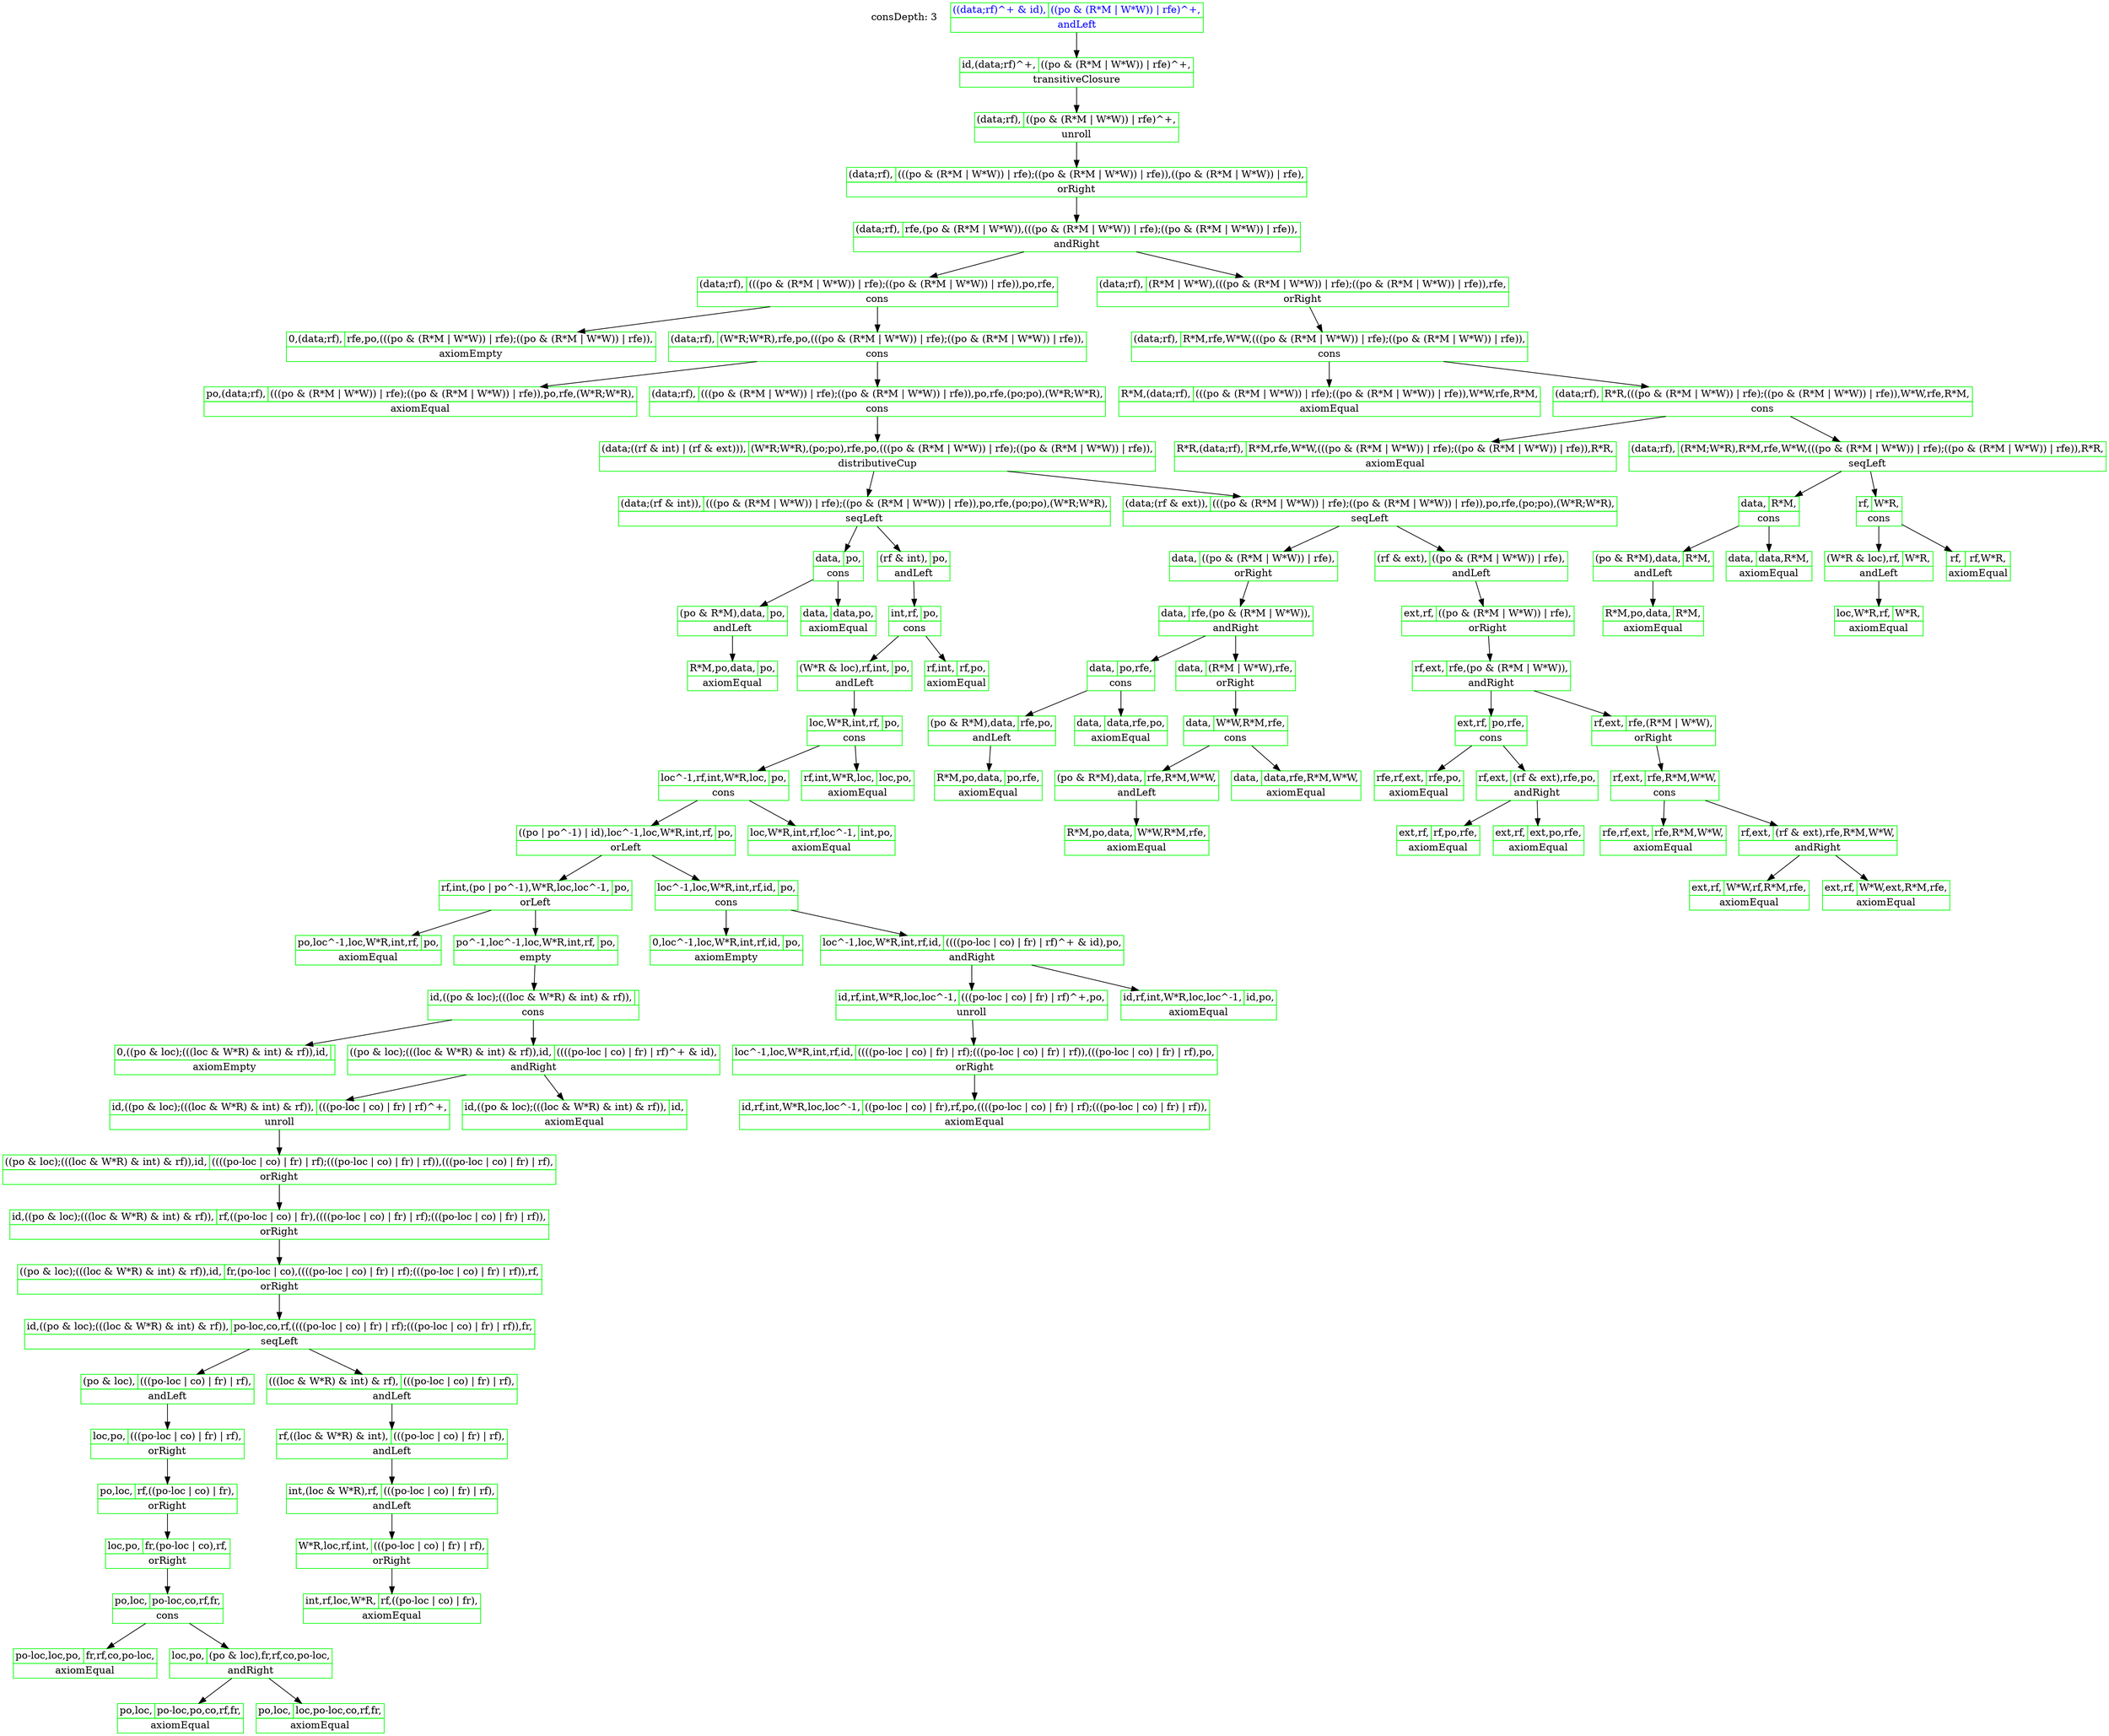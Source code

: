 digraph { 
concentrate=true
node [shape=plain];

"consDepth: 3";
"0x7f81b1f32cc8" [label=<<table border='0' cellborder='1' cellspacing='0'><tr><td>((data;rf)^+ &amp; id),</td><td>((po &amp; (R*M | W*W)) | rfe)^+,</td></tr><tr><td colspan='2'>andLeft</td></tr></table>>, color=green, fontcolor=blue]"0x7f81b5417998" [label=<<table border='0' cellborder='1' cellspacing='0'><tr><td>id,(data;rf)^+,</td><td>((po &amp; (R*M | W*W)) | rfe)^+,</td></tr><tr><td colspan='2'>transitiveClosure</td></tr></table>>, color=green, fontcolor=black]"0x7f81b5420748" [label=<<table border='0' cellborder='1' cellspacing='0'><tr><td>(data;rf),</td><td>((po &amp; (R*M | W*W)) | rfe)^+,</td></tr><tr><td colspan='2'>unroll</td></tr></table>>, color=green, fontcolor=black]"0x7f81b54207f8" [label=<<table border='0' cellborder='1' cellspacing='0'><tr><td>(data;rf),</td><td>(((po &amp; (R*M | W*W)) | rfe);((po &amp; (R*M | W*W)) | rfe)),((po &amp; (R*M | W*W)) | rfe),</td></tr><tr><td colspan='2'>orRight</td></tr></table>>, color=green, fontcolor=black]"0x7f81b541fdb8" [label=<<table border='0' cellborder='1' cellspacing='0'><tr><td>(data;rf),</td><td>rfe,(po &amp; (R*M | W*W)),(((po &amp; (R*M | W*W)) | rfe);((po &amp; (R*M | W*W)) | rfe)),</td></tr><tr><td colspan='2'>andRight</td></tr></table>>, color=green, fontcolor=black]"0x7f81b541fea8" [label=<<table border='0' cellborder='1' cellspacing='0'><tr><td>(data;rf),</td><td>(((po &amp; (R*M | W*W)) | rfe);((po &amp; (R*M | W*W)) | rfe)),po,rfe,</td></tr><tr><td colspan='2'>cons</td></tr></table>>, color=green, fontcolor=black]"0x7f81b56d4aa8" [label=<<table border='0' cellborder='1' cellspacing='0'><tr><td>0,(data;rf),</td><td>rfe,po,(((po &amp; (R*M | W*W)) | rfe);((po &amp; (R*M | W*W)) | rfe)),</td></tr><tr><td colspan='2'>axiomEmpty</td></tr></table>>, color=green, fontcolor=black]"0x7f81b541fea8" -> "0x7f81b56d4aa8";
"0x7f81b56ddf68" [label=<<table border='0' cellborder='1' cellspacing='0'><tr><td>(data;rf),</td><td>(W*R;W*R),rfe,po,(((po &amp; (R*M | W*W)) | rfe);((po &amp; (R*M | W*W)) | rfe)),</td></tr><tr><td colspan='2'>cons</td></tr></table>>, color=green, fontcolor=black]"0x7f81b572f0b8" [label=<<table border='0' cellborder='1' cellspacing='0'><tr><td>po,(data;rf),</td><td>(((po &amp; (R*M | W*W)) | rfe);((po &amp; (R*M | W*W)) | rfe)),po,rfe,(W*R;W*R),</td></tr><tr><td colspan='2'>axiomEqual</td></tr></table>>, color=green, fontcolor=black]"0x7f81b56ddf68" -> "0x7f81b572f0b8";
"0x7f81b5733088" [label=<<table border='0' cellborder='1' cellspacing='0'><tr><td>(data;rf),</td><td>(((po &amp; (R*M | W*W)) | rfe);((po &amp; (R*M | W*W)) | rfe)),po,rfe,(po;po),(W*R;W*R),</td></tr><tr><td colspan='2'>cons</td></tr></table>>, color=green, fontcolor=black]"0x7f81b573f078" [label=<<table border='0' cellborder='1' cellspacing='0'><tr><td>(data;((rf &amp; int) | (rf &amp; ext))),</td><td>(W*R;W*R),(po;po),rfe,po,(((po &amp; (R*M | W*W)) | rfe);((po &amp; (R*M | W*W)) | rfe)),</td></tr><tr><td colspan='2'>distributiveCup</td></tr></table>>, color=green, fontcolor=black]"0x7f81b573cbd8" [label=<<table border='0' cellborder='1' cellspacing='0'><tr><td>(data;(rf &amp; int)),</td><td>(((po &amp; (R*M | W*W)) | rfe);((po &amp; (R*M | W*W)) | rfe)),po,rfe,(po;po),(W*R;W*R),</td></tr><tr><td colspan='2'>seqLeft</td></tr></table>>, color=green, fontcolor=black]"0x7f81b5734db8" [label=<<table border='0' cellborder='1' cellspacing='0'><tr><td>data,</td><td>po,</td></tr><tr><td colspan='2'>cons</td></tr></table>>, color=green, fontcolor=black]"0x7f81b57371e8" [label=<<table border='0' cellborder='1' cellspacing='0'><tr><td>(po &amp; R*M),data,</td><td>po,</td></tr><tr><td colspan='2'>andLeft</td></tr></table>>, color=green, fontcolor=black]"0x7f81b5737558" [label=<<table border='0' cellborder='1' cellspacing='0'><tr><td>R*M,po,data,</td><td>po,</td></tr><tr><td colspan='2'>axiomEqual</td></tr></table>>, color=green, fontcolor=black]"0x7f81b57371e8" -> "0x7f81b5737558";
"0x7f81b5734db8" -> "0x7f81b57371e8";
"0x7f81b5737338" [label=<<table border='0' cellborder='1' cellspacing='0'><tr><td>data,</td><td>data,po,</td></tr><tr><td colspan='2'>axiomEqual</td></tr></table>>, color=green, fontcolor=black]"0x7f81b5734db8" -> "0x7f81b5737338";
"0x7f81b573cbd8" -> "0x7f81b5734db8";
"0x7f81b1f32c18" [label=<<table border='0' cellborder='1' cellspacing='0'><tr><td>(rf &amp; int),</td><td>po,</td></tr><tr><td colspan='2'>andLeft</td></tr></table>>, color=green, fontcolor=black]"0x7f81b2f91d08" [label=<<table border='0' cellborder='1' cellspacing='0'><tr><td>int,rf,</td><td>po,</td></tr><tr><td colspan='2'>cons</td></tr></table>>, color=green, fontcolor=black]"0x7f81b43fdec8" [label=<<table border='0' cellborder='1' cellspacing='0'><tr><td>(W*R &amp; loc),rf,int,</td><td>po,</td></tr><tr><td colspan='2'>andLeft</td></tr></table>>, color=green, fontcolor=black]"0x7f81b3dae178" [label=<<table border='0' cellborder='1' cellspacing='0'><tr><td>loc,W*R,int,rf,</td><td>po,</td></tr><tr><td colspan='2'>cons</td></tr></table>>, color=green, fontcolor=black]"0x7f81b4754698" [label=<<table border='0' cellborder='1' cellspacing='0'><tr><td>loc^-1,rf,int,W*R,loc,</td><td>po,</td></tr><tr><td colspan='2'>cons</td></tr></table>>, color=green, fontcolor=black]"0x7f81b4965d48" [label=<<table border='0' cellborder='1' cellspacing='0'><tr><td>((po | po^-1) | id),loc^-1,loc,W*R,int,rf,</td><td>po,</td></tr><tr><td colspan='2'>orLeft</td></tr></table>>, color=green, fontcolor=black]"0x7f81b4964ed8" [label=<<table border='0' cellborder='1' cellspacing='0'><tr><td>rf,int,(po | po^-1),W*R,loc,loc^-1,</td><td>po,</td></tr><tr><td colspan='2'>orLeft</td></tr></table>>, color=green, fontcolor=black]"0x7f81b491cf38" [label=<<table border='0' cellborder='1' cellspacing='0'><tr><td>po,loc^-1,loc,W*R,int,rf,</td><td>po,</td></tr><tr><td colspan='2'>axiomEqual</td></tr></table>>, color=green, fontcolor=black]"0x7f81b4964ed8" -> "0x7f81b491cf38";
"0x7f81b49655e8" [label=<<table border='0' cellborder='1' cellspacing='0'><tr><td>po^-1,loc^-1,loc,W*R,int,rf,</td><td>po,</td></tr><tr><td colspan='2'>empty</td></tr></table>>, color=green, fontcolor=black]"0x7f81b4984668" [label=<<table border='0' cellborder='1' cellspacing='0'><tr><td>id,((po &amp; loc);(((loc &amp; W*R) &amp; int) &amp; rf)),</td><td></td></tr><tr><td colspan='2'>cons</td></tr></table>>, color=green, fontcolor=black]"0x7f81b4997cf8" [label=<<table border='0' cellborder='1' cellspacing='0'><tr><td>0,((po &amp; loc);(((loc &amp; W*R) &amp; int) &amp; rf)),id,</td><td></td></tr><tr><td colspan='2'>axiomEmpty</td></tr></table>>, color=green, fontcolor=black]"0x7f81b4984668" -> "0x7f81b4997cf8";
"0x7f81b498f478" [label=<<table border='0' cellborder='1' cellspacing='0'><tr><td>((po &amp; loc);(((loc &amp; W*R) &amp; int) &amp; rf)),id,</td><td>((((po-loc | co) | fr) | rf)^+ &amp; id),</td></tr><tr><td colspan='2'>andRight</td></tr></table>>, color=green, fontcolor=black]"0x7f81b4993308" [label=<<table border='0' cellborder='1' cellspacing='0'><tr><td>id,((po &amp; loc);(((loc &amp; W*R) &amp; int) &amp; rf)),</td><td>(((po-loc | co) | fr) | rf)^+,</td></tr><tr><td colspan='2'>unroll</td></tr></table>>, color=green, fontcolor=black]"0x7f81b4997a48" [label=<<table border='0' cellborder='1' cellspacing='0'><tr><td>((po &amp; loc);(((loc &amp; W*R) &amp; int) &amp; rf)),id,</td><td>((((po-loc | co) | fr) | rf);(((po-loc | co) | fr) | rf)),(((po-loc | co) | fr) | rf),</td></tr><tr><td colspan='2'>orRight</td></tr></table>>, color=green, fontcolor=black]"0x7f81b4998608" [label=<<table border='0' cellborder='1' cellspacing='0'><tr><td>id,((po &amp; loc);(((loc &amp; W*R) &amp; int) &amp; rf)),</td><td>rf,((po-loc | co) | fr),((((po-loc | co) | fr) | rf);(((po-loc | co) | fr) | rf)),</td></tr><tr><td colspan='2'>orRight</td></tr></table>>, color=green, fontcolor=black]"0x7f81b49989c8" [label=<<table border='0' cellborder='1' cellspacing='0'><tr><td>((po &amp; loc);(((loc &amp; W*R) &amp; int) &amp; rf)),id,</td><td>fr,(po-loc | co),((((po-loc | co) | fr) | rf);(((po-loc | co) | fr) | rf)),rf,</td></tr><tr><td colspan='2'>orRight</td></tr></table>>, color=green, fontcolor=black]"0x7f81b4998cc8" [label=<<table border='0' cellborder='1' cellspacing='0'><tr><td>id,((po &amp; loc);(((loc &amp; W*R) &amp; int) &amp; rf)),</td><td>po-loc,co,rf,((((po-loc | co) | fr) | rf);(((po-loc | co) | fr) | rf)),fr,</td></tr><tr><td colspan='2'>seqLeft</td></tr></table>>, color=green, fontcolor=black]"0x7f81b4998dd8" [label=<<table border='0' cellborder='1' cellspacing='0'><tr><td>(po &amp; loc),</td><td>(((po-loc | co) | fr) | rf),</td></tr><tr><td colspan='2'>andLeft</td></tr></table>>, color=green, fontcolor=black]"0x7f81b4999298" [label=<<table border='0' cellborder='1' cellspacing='0'><tr><td>loc,po,</td><td>(((po-loc | co) | fr) | rf),</td></tr><tr><td colspan='2'>orRight</td></tr></table>>, color=green, fontcolor=black]"0x7f81b4999748" [label=<<table border='0' cellborder='1' cellspacing='0'><tr><td>po,loc,</td><td>rf,((po-loc | co) | fr),</td></tr><tr><td colspan='2'>orRight</td></tr></table>>, color=green, fontcolor=black]"0x7f81b4999918" [label=<<table border='0' cellborder='1' cellspacing='0'><tr><td>loc,po,</td><td>fr,(po-loc | co),rf,</td></tr><tr><td colspan='2'>orRight</td></tr></table>>, color=green, fontcolor=black]"0x7f81b4999ad8" [label=<<table border='0' cellborder='1' cellspacing='0'><tr><td>po,loc,</td><td>po-loc,co,rf,fr,</td></tr><tr><td colspan='2'>cons</td></tr></table>>, color=green, fontcolor=black]"0x7f81b499c328" [label=<<table border='0' cellborder='1' cellspacing='0'><tr><td>po-loc,loc,po,</td><td>fr,rf,co,po-loc,</td></tr><tr><td colspan='2'>axiomEqual</td></tr></table>>, color=green, fontcolor=black]"0x7f81b4999ad8" -> "0x7f81b499c328";
"0x7f81b499bc88" [label=<<table border='0' cellborder='1' cellspacing='0'><tr><td>loc,po,</td><td>(po &amp; loc),fr,rf,co,po-loc,</td></tr><tr><td colspan='2'>andRight</td></tr></table>>, color=green, fontcolor=black]"0x7f81b499be18" [label=<<table border='0' cellborder='1' cellspacing='0'><tr><td>po,loc,</td><td>po-loc,po,co,rf,fr,</td></tr><tr><td colspan='2'>axiomEqual</td></tr></table>>, color=green, fontcolor=black]"0x7f81b499bc88" -> "0x7f81b499be18";
"0x7f81b499c748" [label=<<table border='0' cellborder='1' cellspacing='0'><tr><td>po,loc,</td><td>loc,po-loc,co,rf,fr,</td></tr><tr><td colspan='2'>axiomEqual</td></tr></table>>, color=green, fontcolor=black]"0x7f81b499bc88" -> "0x7f81b499c748";
"0x7f81b4999ad8" -> "0x7f81b499bc88";
"0x7f81b4999918" -> "0x7f81b4999ad8";
"0x7f81b4999748" -> "0x7f81b4999918";
"0x7f81b4999298" -> "0x7f81b4999748";
"0x7f81b4998dd8" -> "0x7f81b4999298";
"0x7f81b4998cc8" -> "0x7f81b4998dd8";
"0x7f81b4998f98" [label=<<table border='0' cellborder='1' cellspacing='0'><tr><td>(((loc &amp; W*R) &amp; int) &amp; rf),</td><td>(((po-loc | co) | fr) | rf),</td></tr><tr><td colspan='2'>andLeft</td></tr></table>>, color=green, fontcolor=black]"0x7f81b499d0f8" [label=<<table border='0' cellborder='1' cellspacing='0'><tr><td>rf,((loc &amp; W*R) &amp; int),</td><td>(((po-loc | co) | fr) | rf),</td></tr><tr><td colspan='2'>andLeft</td></tr></table>>, color=green, fontcolor=black]"0x7f81b499d218" [label=<<table border='0' cellborder='1' cellspacing='0'><tr><td>int,(loc &amp; W*R),rf,</td><td>(((po-loc | co) | fr) | rf),</td></tr><tr><td colspan='2'>andLeft</td></tr></table>>, color=green, fontcolor=black]"0x7f81b499d3a8" [label=<<table border='0' cellborder='1' cellspacing='0'><tr><td>W*R,loc,rf,int,</td><td>(((po-loc | co) | fr) | rf),</td></tr><tr><td colspan='2'>orRight</td></tr></table>>, color=green, fontcolor=black]"0x7f81b499d598" [label=<<table border='0' cellborder='1' cellspacing='0'><tr><td>int,rf,loc,W*R,</td><td>rf,((po-loc | co) | fr),</td></tr><tr><td colspan='2'>axiomEqual</td></tr></table>>, color=green, fontcolor=black]"0x7f81b499d3a8" -> "0x7f81b499d598";
"0x7f81b499d218" -> "0x7f81b499d3a8";
"0x7f81b499d0f8" -> "0x7f81b499d218";
"0x7f81b4998f98" -> "0x7f81b499d0f8";
"0x7f81b4998cc8" -> "0x7f81b4998f98";
"0x7f81b49989c8" -> "0x7f81b4998cc8";
"0x7f81b4998608" -> "0x7f81b49989c8";
"0x7f81b4997a48" -> "0x7f81b4998608";
"0x7f81b4993308" -> "0x7f81b4997a48";
"0x7f81b498f478" -> "0x7f81b4993308";
"0x7f81b4997998" [label=<<table border='0' cellborder='1' cellspacing='0'><tr><td>id,((po &amp; loc);(((loc &amp; W*R) &amp; int) &amp; rf)),</td><td>id,</td></tr><tr><td colspan='2'>axiomEqual</td></tr></table>>, color=green, fontcolor=black]"0x7f81b498f478" -> "0x7f81b4997998";
"0x7f81b4984668" -> "0x7f81b498f478";
"0x7f81b49655e8" -> "0x7f81b4984668";
"0x7f81b4964ed8" -> "0x7f81b49655e8";
"0x7f81b4965d48" -> "0x7f81b4964ed8";
"0x7f81b29e8f38" [label=<<table border='0' cellborder='1' cellspacing='0'><tr><td>loc^-1,loc,W*R,int,rf,id,</td><td>po,</td></tr><tr><td colspan='2'>cons</td></tr></table>>, color=green, fontcolor=black]"0x7f81b29e7ab8" [label=<<table border='0' cellborder='1' cellspacing='0'><tr><td>0,loc^-1,loc,W*R,int,rf,id,</td><td>po,</td></tr><tr><td colspan='2'>axiomEmpty</td></tr></table>>, color=green, fontcolor=black]"0x7f81b29e8f38" -> "0x7f81b29e7ab8";
"0x7f81b29e9518" [label=<<table border='0' cellborder='1' cellspacing='0'><tr><td>loc^-1,loc,W*R,int,rf,id,</td><td>((((po-loc | co) | fr) | rf)^+ &amp; id),po,</td></tr><tr><td colspan='2'>andRight</td></tr></table>>, color=green, fontcolor=black]"0x7f81b29e9cf8" [label=<<table border='0' cellborder='1' cellspacing='0'><tr><td>id,rf,int,W*R,loc,loc^-1,</td><td>(((po-loc | co) | fr) | rf)^+,po,</td></tr><tr><td colspan='2'>unroll</td></tr></table>>, color=green, fontcolor=black]"0x7f81b29ea198" [label=<<table border='0' cellborder='1' cellspacing='0'><tr><td>loc^-1,loc,W*R,int,rf,id,</td><td>((((po-loc | co) | fr) | rf);(((po-loc | co) | fr) | rf)),(((po-loc | co) | fr) | rf),po,</td></tr><tr><td colspan='2'>orRight</td></tr></table>>, color=green, fontcolor=black]"0x7f81b29ea2f8" [label=<<table border='0' cellborder='1' cellspacing='0'><tr><td>id,rf,int,W*R,loc,loc^-1,</td><td>((po-loc | co) | fr),rf,po,((((po-loc | co) | fr) | rf);(((po-loc | co) | fr) | rf)),</td></tr><tr><td colspan='2'>axiomEqual</td></tr></table>>, color=green, fontcolor=black]"0x7f81b29ea198" -> "0x7f81b29ea2f8";
"0x7f81b29e9cf8" -> "0x7f81b29ea198";
"0x7f81b29e9518" -> "0x7f81b29e9cf8";
"0x7f81b29e9e68" [label=<<table border='0' cellborder='1' cellspacing='0'><tr><td>id,rf,int,W*R,loc,loc^-1,</td><td>id,po,</td></tr><tr><td colspan='2'>axiomEqual</td></tr></table>>, color=green, fontcolor=black]"0x7f81b29e9518" -> "0x7f81b29e9e68";
"0x7f81b29e8f38" -> "0x7f81b29e9518";
"0x7f81b4965d48" -> "0x7f81b29e8f38";
"0x7f81b4754698" -> "0x7f81b4965d48";
"0x7f81b493eb58" [label=<<table border='0' cellborder='1' cellspacing='0'><tr><td>loc,W*R,int,rf,loc^-1,</td><td>int,po,</td></tr><tr><td colspan='2'>axiomEqual</td></tr></table>>, color=green, fontcolor=black]"0x7f81b4754698" -> "0x7f81b493eb58";
"0x7f81b3dae178" -> "0x7f81b4754698";
"0x7f81b476d878" [label=<<table border='0' cellborder='1' cellspacing='0'><tr><td>rf,int,W*R,loc,</td><td>loc,po,</td></tr><tr><td colspan='2'>axiomEqual</td></tr></table>>, color=green, fontcolor=black]"0x7f81b3dae178" -> "0x7f81b476d878";
"0x7f81b43fdec8" -> "0x7f81b3dae178";
"0x7f81b2f91d08" -> "0x7f81b43fdec8";
"0x7f81b43f8608" [label=<<table border='0' cellborder='1' cellspacing='0'><tr><td>rf,int,</td><td>rf,po,</td></tr><tr><td colspan='2'>axiomEqual</td></tr></table>>, color=green, fontcolor=black]"0x7f81b2f91d08" -> "0x7f81b43f8608";
"0x7f81b1f32c18" -> "0x7f81b2f91d08";
"0x7f81b573cbd8" -> "0x7f81b1f32c18";
"0x7f81b573f078" -> "0x7f81b573cbd8";
"0x7f81b5741308" [label=<<table border='0' cellborder='1' cellspacing='0'><tr><td>(data;(rf &amp; ext)),</td><td>(((po &amp; (R*M | W*W)) | rfe);((po &amp; (R*M | W*W)) | rfe)),po,rfe,(po;po),(W*R;W*R),</td></tr><tr><td colspan='2'>seqLeft</td></tr></table>>, color=green, fontcolor=black]"0x7f81b483a2b8" [label=<<table border='0' cellborder='1' cellspacing='0'><tr><td>data,</td><td>((po &amp; (R*M | W*W)) | rfe),</td></tr><tr><td colspan='2'>orRight</td></tr></table>>, color=green, fontcolor=black]"0x7f81b4839a48" [label=<<table border='0' cellborder='1' cellspacing='0'><tr><td>data,</td><td>rfe,(po &amp; (R*M | W*W)),</td></tr><tr><td colspan='2'>andRight</td></tr></table>>, color=green, fontcolor=black]"0x7f81b4839e98" [label=<<table border='0' cellborder='1' cellspacing='0'><tr><td>data,</td><td>po,rfe,</td></tr><tr><td colspan='2'>cons</td></tr></table>>, color=green, fontcolor=black]"0x7f81b483ada8" [label=<<table border='0' cellborder='1' cellspacing='0'><tr><td>(po &amp; R*M),data,</td><td>rfe,po,</td></tr><tr><td colspan='2'>andLeft</td></tr></table>>, color=green, fontcolor=black]"0x7f81b483b588" [label=<<table border='0' cellborder='1' cellspacing='0'><tr><td>R*M,po,data,</td><td>po,rfe,</td></tr><tr><td colspan='2'>axiomEqual</td></tr></table>>, color=green, fontcolor=black]"0x7f81b483ada8" -> "0x7f81b483b588";
"0x7f81b4839e98" -> "0x7f81b483ada8";
"0x7f81b483b348" [label=<<table border='0' cellborder='1' cellspacing='0'><tr><td>data,</td><td>data,rfe,po,</td></tr><tr><td colspan='2'>axiomEqual</td></tr></table>>, color=green, fontcolor=black]"0x7f81b4839e98" -> "0x7f81b483b348";
"0x7f81b4839a48" -> "0x7f81b4839e98";
"0x7f81b4839f88" [label=<<table border='0' cellborder='1' cellspacing='0'><tr><td>data,</td><td>(R*M | W*W),rfe,</td></tr><tr><td colspan='2'>orRight</td></tr></table>>, color=green, fontcolor=black]"0x7f81b483a0f8" [label=<<table border='0' cellborder='1' cellspacing='0'><tr><td>data,</td><td>W*W,R*M,rfe,</td></tr><tr><td colspan='2'>cons</td></tr></table>>, color=green, fontcolor=black]"0x7f81b483a6c8" [label=<<table border='0' cellborder='1' cellspacing='0'><tr><td>(po &amp; R*M),data,</td><td>rfe,R*M,W*W,</td></tr><tr><td colspan='2'>andLeft</td></tr></table>>, color=green, fontcolor=black]"0x7f81b483aaa8" [label=<<table border='0' cellborder='1' cellspacing='0'><tr><td>R*M,po,data,</td><td>W*W,R*M,rfe,</td></tr><tr><td colspan='2'>axiomEqual</td></tr></table>>, color=green, fontcolor=black]"0x7f81b483a6c8" -> "0x7f81b483aaa8";
"0x7f81b483a0f8" -> "0x7f81b483a6c8";
"0x7f81b483a868" [label=<<table border='0' cellborder='1' cellspacing='0'><tr><td>data,</td><td>data,rfe,R*M,W*W,</td></tr><tr><td colspan='2'>axiomEqual</td></tr></table>>, color=green, fontcolor=black]"0x7f81b483a0f8" -> "0x7f81b483a868";
"0x7f81b4839f88" -> "0x7f81b483a0f8";
"0x7f81b4839a48" -> "0x7f81b4839f88";
"0x7f81b483a2b8" -> "0x7f81b4839a48";
"0x7f81b5741308" -> "0x7f81b483a2b8";
"0x7f81b500a5f8" [label=<<table border='0' cellborder='1' cellspacing='0'><tr><td>(rf &amp; ext),</td><td>((po &amp; (R*M | W*W)) | rfe),</td></tr><tr><td colspan='2'>andLeft</td></tr></table>>, color=green, fontcolor=black]"0x7f81b49faf78" [label=<<table border='0' cellborder='1' cellspacing='0'><tr><td>ext,rf,</td><td>((po &amp; (R*M | W*W)) | rfe),</td></tr><tr><td colspan='2'>orRight</td></tr></table>>, color=green, fontcolor=black]"0x7f81b50084d8" [label=<<table border='0' cellborder='1' cellspacing='0'><tr><td>rf,ext,</td><td>rfe,(po &amp; (R*M | W*W)),</td></tr><tr><td colspan='2'>andRight</td></tr></table>>, color=green, fontcolor=black]"0x7f81b5008638" [label=<<table border='0' cellborder='1' cellspacing='0'><tr><td>ext,rf,</td><td>po,rfe,</td></tr><tr><td colspan='2'>cons</td></tr></table>>, color=green, fontcolor=black]"0x7f81b500a4e8" [label=<<table border='0' cellborder='1' cellspacing='0'><tr><td>rfe,rf,ext,</td><td>rfe,po,</td></tr><tr><td colspan='2'>axiomEqual</td></tr></table>>, color=green, fontcolor=black]"0x7f81b5008638" -> "0x7f81b500a4e8";
"0x7f81b500a178" [label=<<table border='0' cellborder='1' cellspacing='0'><tr><td>rf,ext,</td><td>(rf &amp; ext),rfe,po,</td></tr><tr><td colspan='2'>andRight</td></tr></table>>, color=green, fontcolor=black]"0x7f81b500a228" [label=<<table border='0' cellborder='1' cellspacing='0'><tr><td>ext,rf,</td><td>rf,po,rfe,</td></tr><tr><td colspan='2'>axiomEqual</td></tr></table>>, color=green, fontcolor=black]"0x7f81b500a178" -> "0x7f81b500a228";
"0x7f81b500a7d8" [label=<<table border='0' cellborder='1' cellspacing='0'><tr><td>ext,rf,</td><td>ext,po,rfe,</td></tr><tr><td colspan='2'>axiomEqual</td></tr></table>>, color=green, fontcolor=black]"0x7f81b500a178" -> "0x7f81b500a7d8";
"0x7f81b5008638" -> "0x7f81b500a178";
"0x7f81b50084d8" -> "0x7f81b5008638";
"0x7f81b48792d8" [label=<<table border='0' cellborder='1' cellspacing='0'><tr><td>rf,ext,</td><td>rfe,(R*M | W*W),</td></tr><tr><td colspan='2'>orRight</td></tr></table>>, color=green, fontcolor=black]"0x7f81b486b468" [label=<<table border='0' cellborder='1' cellspacing='0'><tr><td>rf,ext,</td><td>rfe,R*M,W*W,</td></tr><tr><td colspan='2'>cons</td></tr></table>>, color=green, fontcolor=black]"0x7f81b486b178" [label=<<table border='0' cellborder='1' cellspacing='0'><tr><td>rfe,rf,ext,</td><td>rfe,R*M,W*W,</td></tr><tr><td colspan='2'>axiomEqual</td></tr></table>>, color=green, fontcolor=black]"0x7f81b486b468" -> "0x7f81b486b178";
"0x7f81b486b228" [label=<<table border='0' cellborder='1' cellspacing='0'><tr><td>rf,ext,</td><td>(rf &amp; ext),rfe,R*M,W*W,</td></tr><tr><td colspan='2'>andRight</td></tr></table>>, color=green, fontcolor=black]"0x7f81b486b3b8" [label=<<table border='0' cellborder='1' cellspacing='0'><tr><td>ext,rf,</td><td>W*W,rf,R*M,rfe,</td></tr><tr><td colspan='2'>axiomEqual</td></tr></table>>, color=green, fontcolor=black]"0x7f81b486b228" -> "0x7f81b486b3b8";
"0x7f81b486b7f8" [label=<<table border='0' cellborder='1' cellspacing='0'><tr><td>ext,rf,</td><td>W*W,ext,R*M,rfe,</td></tr><tr><td colspan='2'>axiomEqual</td></tr></table>>, color=green, fontcolor=black]"0x7f81b486b228" -> "0x7f81b486b7f8";
"0x7f81b486b468" -> "0x7f81b486b228";
"0x7f81b48792d8" -> "0x7f81b486b468";
"0x7f81b50084d8" -> "0x7f81b48792d8";
"0x7f81b49faf78" -> "0x7f81b50084d8";
"0x7f81b500a5f8" -> "0x7f81b49faf78";
"0x7f81b5741308" -> "0x7f81b500a5f8";
"0x7f81b573f078" -> "0x7f81b5741308";
"0x7f81b5733088" -> "0x7f81b573f078";
"0x7f81b56ddf68" -> "0x7f81b5733088";
"0x7f81b541fea8" -> "0x7f81b56ddf68";
"0x7f81b541fdb8" -> "0x7f81b541fea8";
"0x7f81b54209e8" [label=<<table border='0' cellborder='1' cellspacing='0'><tr><td>(data;rf),</td><td>(R*M | W*W),(((po &amp; (R*M | W*W)) | rfe);((po &amp; (R*M | W*W)) | rfe)),rfe,</td></tr><tr><td colspan='2'>orRight</td></tr></table>>, color=green, fontcolor=black]"0x7f81b5420928" [label=<<table border='0' cellborder='1' cellspacing='0'><tr><td>(data;rf),</td><td>R*M,rfe,W*W,(((po &amp; (R*M | W*W)) | rfe);((po &amp; (R*M | W*W)) | rfe)),</td></tr><tr><td colspan='2'>cons</td></tr></table>>, color=green, fontcolor=black]"0x7f81b5589ef8" [label=<<table border='0' cellborder='1' cellspacing='0'><tr><td>R*M,(data;rf),</td><td>(((po &amp; (R*M | W*W)) | rfe);((po &amp; (R*M | W*W)) | rfe)),W*W,rfe,R*M,</td></tr><tr><td colspan='2'>axiomEqual</td></tr></table>>, color=green, fontcolor=black]"0x7f81b5420928" -> "0x7f81b5589ef8";
"0x7f81b5597f28" [label=<<table border='0' cellborder='1' cellspacing='0'><tr><td>(data;rf),</td><td>R*R,(((po &amp; (R*M | W*W)) | rfe);((po &amp; (R*M | W*W)) | rfe)),W*W,rfe,R*M,</td></tr><tr><td colspan='2'>cons</td></tr></table>>, color=green, fontcolor=black]"0x7f81b55c4478" [label=<<table border='0' cellborder='1' cellspacing='0'><tr><td>R*R,(data;rf),</td><td>R*M,rfe,W*W,(((po &amp; (R*M | W*W)) | rfe);((po &amp; (R*M | W*W)) | rfe)),R*R,</td></tr><tr><td colspan='2'>axiomEqual</td></tr></table>>, color=green, fontcolor=black]"0x7f81b5597f28" -> "0x7f81b55c4478";
"0x7f81b55c5cb8" [label=<<table border='0' cellborder='1' cellspacing='0'><tr><td>(data;rf),</td><td>(R*M;W*R),R*M,rfe,W*W,(((po &amp; (R*M | W*W)) | rfe);((po &amp; (R*M | W*W)) | rfe)),R*R,</td></tr><tr><td colspan='2'>seqLeft</td></tr></table>>, color=green, fontcolor=black]"0x7f81b55c5fa8" [label=<<table border='0' cellborder='1' cellspacing='0'><tr><td>data,</td><td>R*M,</td></tr><tr><td colspan='2'>cons</td></tr></table>>, color=green, fontcolor=black]"0x7f81b55c8ad8" [label=<<table border='0' cellborder='1' cellspacing='0'><tr><td>(po &amp; R*M),data,</td><td>R*M,</td></tr><tr><td colspan='2'>andLeft</td></tr></table>>, color=green, fontcolor=black]"0x7f81b55c8e18" [label=<<table border='0' cellborder='1' cellspacing='0'><tr><td>R*M,po,data,</td><td>R*M,</td></tr><tr><td colspan='2'>axiomEqual</td></tr></table>>, color=green, fontcolor=black]"0x7f81b55c8ad8" -> "0x7f81b55c8e18";
"0x7f81b55c5fa8" -> "0x7f81b55c8ad8";
"0x7f81b55c8c88" [label=<<table border='0' cellborder='1' cellspacing='0'><tr><td>data,</td><td>data,R*M,</td></tr><tr><td colspan='2'>axiomEqual</td></tr></table>>, color=green, fontcolor=black]"0x7f81b55c5fa8" -> "0x7f81b55c8c88";
"0x7f81b55c5cb8" -> "0x7f81b55c5fa8";
"0x7f81b55c7658" [label=<<table border='0' cellborder='1' cellspacing='0'><tr><td>rf,</td><td>W*R,</td></tr><tr><td colspan='2'>cons</td></tr></table>>, color=green, fontcolor=black]"0x7f81b55c86f8" [label=<<table border='0' cellborder='1' cellspacing='0'><tr><td>(W*R &amp; loc),rf,</td><td>W*R,</td></tr><tr><td colspan='2'>andLeft</td></tr></table>>, color=green, fontcolor=black]"0x7f81b55c97f8" [label=<<table border='0' cellborder='1' cellspacing='0'><tr><td>loc,W*R,rf,</td><td>W*R,</td></tr><tr><td colspan='2'>axiomEqual</td></tr></table>>, color=green, fontcolor=black]"0x7f81b55c86f8" -> "0x7f81b55c97f8";
"0x7f81b55c7658" -> "0x7f81b55c86f8";
"0x7f81b55c9608" [label=<<table border='0' cellborder='1' cellspacing='0'><tr><td>rf,</td><td>rf,W*R,</td></tr><tr><td colspan='2'>axiomEqual</td></tr></table>>, color=green, fontcolor=black]"0x7f81b55c7658" -> "0x7f81b55c9608";
"0x7f81b55c5cb8" -> "0x7f81b55c7658";
"0x7f81b5597f28" -> "0x7f81b55c5cb8";
"0x7f81b5420928" -> "0x7f81b5597f28";
"0x7f81b54209e8" -> "0x7f81b5420928";
"0x7f81b541fdb8" -> "0x7f81b54209e8";
"0x7f81b54207f8" -> "0x7f81b541fdb8";
"0x7f81b5420748" -> "0x7f81b54207f8";
"0x7f81b5417998" -> "0x7f81b5420748";
"0x7f81b1f32cc8" -> "0x7f81b5417998";

}